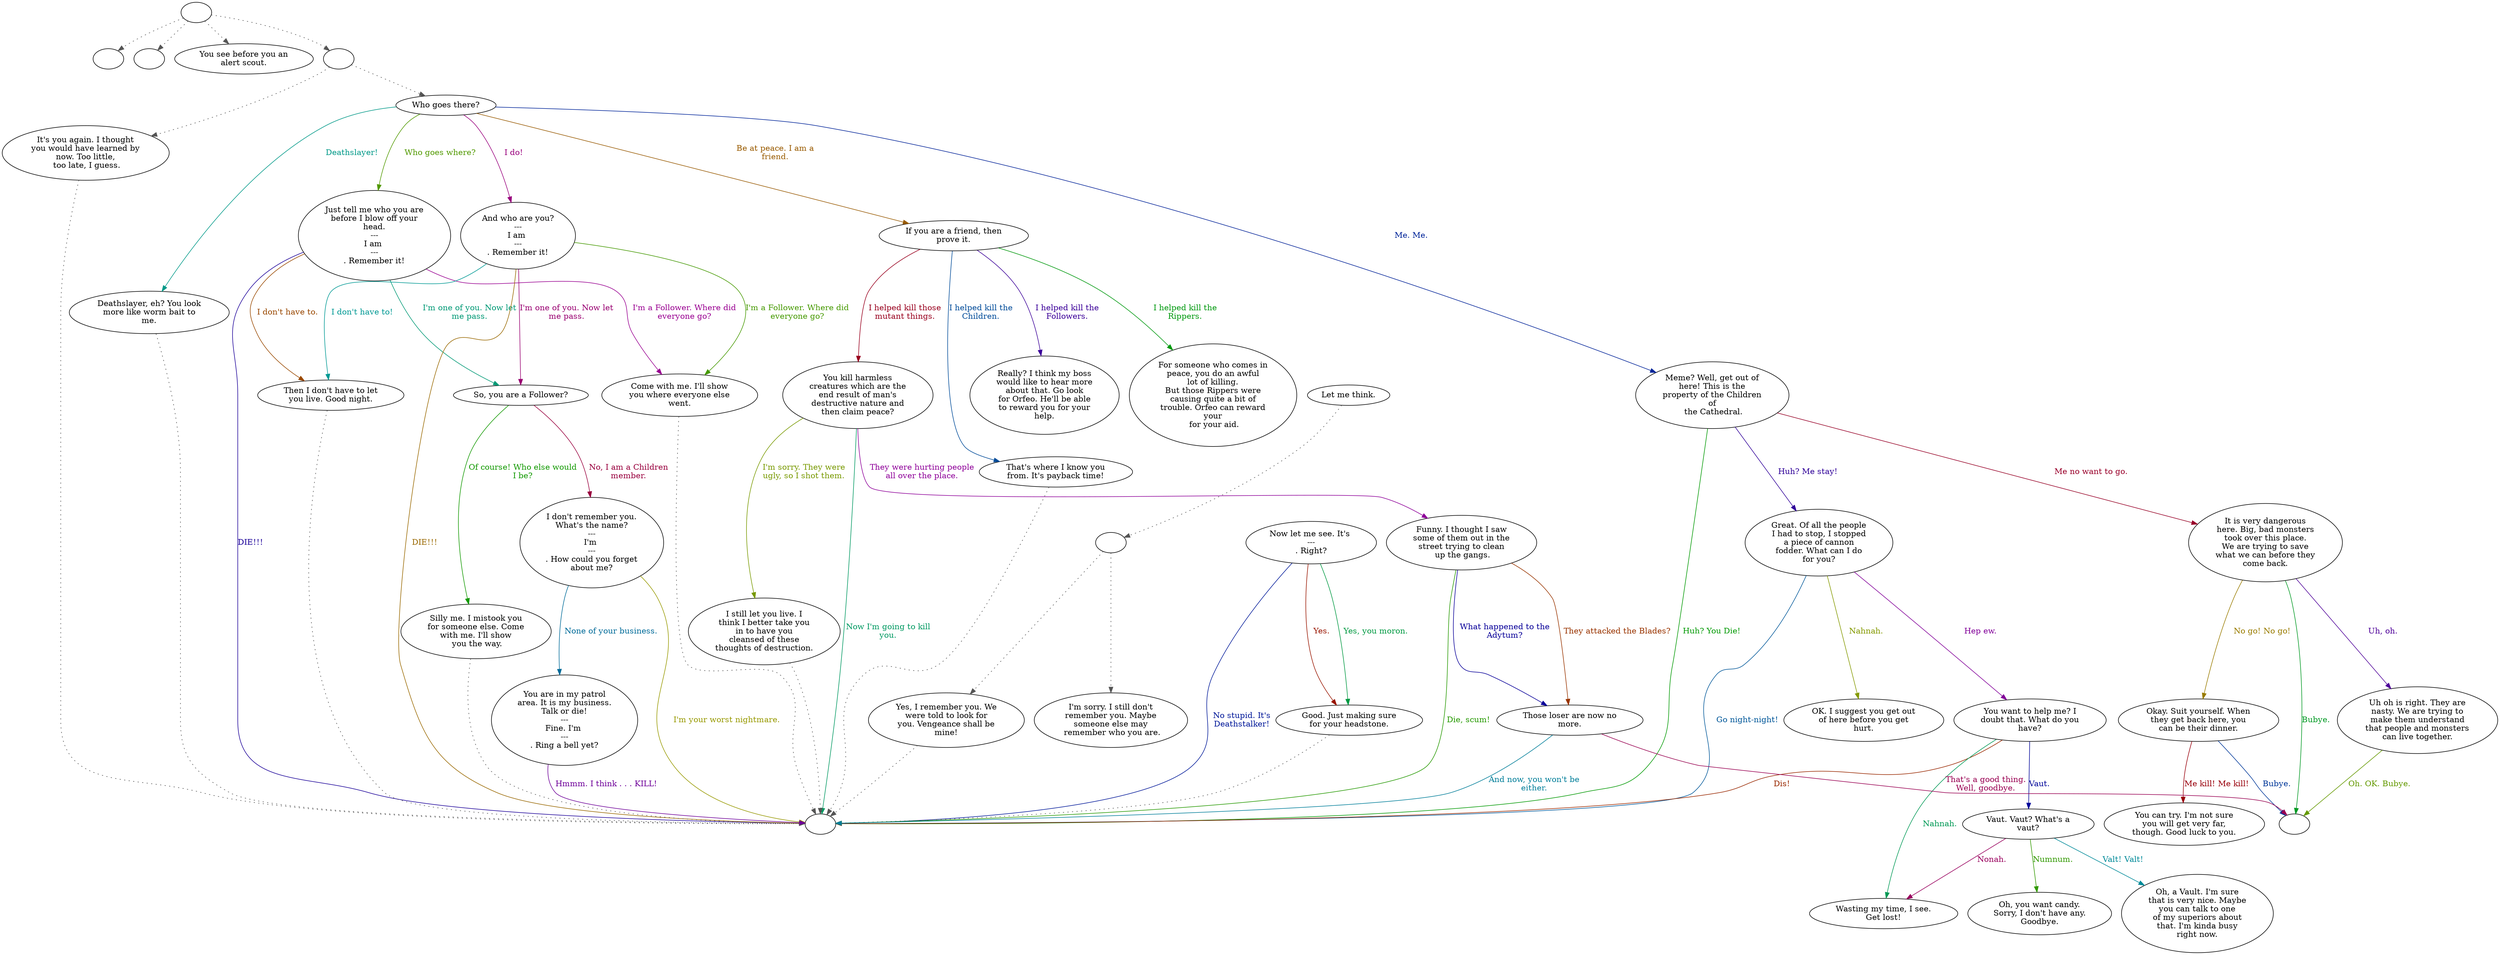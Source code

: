digraph CHDSCOUT {
  "start" [style=filled       fillcolor="#FFFFFF"       color="#000000"]
  "start" -> "critter_p_proc" [style=dotted color="#555555"]
  "start" -> "destroy_p_proc" [style=dotted color="#555555"]
  "start" -> "look_at_p_proc" [style=dotted color="#555555"]
  "start" -> "talk_p_proc" [style=dotted color="#555555"]
  "start" [label=""]
  "critter_p_proc" [style=filled       fillcolor="#FFFFFF"       color="#000000"]
  "critter_p_proc" [label=""]
  "destroy_p_proc" [style=filled       fillcolor="#FFFFFF"       color="#000000"]
  "destroy_p_proc" [label=""]
  "look_at_p_proc" [style=filled       fillcolor="#FFFFFF"       color="#000000"]
  "look_at_p_proc" [label="You see before you an\nalert scout."]
  "talk_p_proc" [style=filled       fillcolor="#FFFFFF"       color="#000000"]
  "talk_p_proc" -> "ChdScout35" [style=dotted color="#555555"]
  "talk_p_proc" -> "ChdScout0" [style=dotted color="#555555"]
  "talk_p_proc" [label=""]
  "ChdScout0" [style=filled       fillcolor="#FFFFFF"       color="#000000"]
  "ChdScout0" [label="Who goes there?"]
  "ChdScout0" -> "ChdScout1" [label="Me. Me." color="#002499" fontcolor="#002499"]
  "ChdScout0" -> "ChdScout13" [label="Who goes where?" color="#519900" fontcolor="#519900"]
  "ChdScout0" -> "ChdScout25" [label="I do!" color="#99007D" fontcolor="#99007D"]
  "ChdScout0" -> "ChdScout26" [label="Deathslayer!" color="#009988" fontcolor="#009988"]
  "ChdScout0" -> "ChdScout27" [label="Be at peace. I am a\nfriend." color="#995B00" fontcolor="#995B00"]
  "ChdScout1" [style=filled       fillcolor="#FFFFFF"       color="#000000"]
  "ChdScout1" [label="Meme? Well, get out of\nhere! This is the\nproperty of the Children\nof\n the Cathedral."]
  "ChdScout1" -> "ChdScout2" [label="Huh? Me stay!" color="#2F0099" fontcolor="#2F0099"]
  "ChdScout1" -> "combat" [label="Huh? You Die!" color="#009902" fontcolor="#009902"]
  "ChdScout1" -> "ChdScout9" [label="Me no want to go." color="#99002A" fontcolor="#99002A"]
  "ChdScout2" [style=filled       fillcolor="#FFFFFF"       color="#000000"]
  "ChdScout2" [label="Great. Of all the people\nI had to stop, I stopped\na piece of cannon\nfodder. What can I do\nfor you?"]
  "ChdScout2" -> "combat" [label="Go night-night!" color="#005799" fontcolor="#005799"]
  "ChdScout2" -> "ChdScout3" [label="Nahnah." color="#849900" fontcolor="#849900"]
  "ChdScout2" -> "ChdScout4" [label="Hep ew." color="#820099" fontcolor="#820099"]
  "ChdScout3" [style=filled       fillcolor="#FFFFFF"       color="#000000"]
  "ChdScout3" [label="OK. I suggest you get out\nof here before you get\nhurt."]
  "ChdScout4" [style=filled       fillcolor="#FFFFFF"       color="#000000"]
  "ChdScout4" [label="You want to help me? I\ndoubt that. What do you\nhave?"]
  "ChdScout4" -> "ChdScout5" [label="Nahnah." color="#009955" fontcolor="#009955"]
  "ChdScout4" -> "combat" [label="Dis!" color="#992800" fontcolor="#992800"]
  "ChdScout4" -> "ChdScout6" [label="Vaut." color="#000499" fontcolor="#000499"]
  "ChdScout5" [style=filled       fillcolor="#FFFFFF"       color="#000000"]
  "ChdScout5" [label="Wasting my time, I see.\nGet lost!"]
  "ChdScout6" [style=filled       fillcolor="#FFFFFF"       color="#000000"]
  "ChdScout6" [label="Vaut. Vaut? What's a\nvaut?"]
  "ChdScout6" -> "ChdScout7" [label="Numnum." color="#319900" fontcolor="#319900"]
  "ChdScout6" -> "ChdScout5" [label="Nonah." color="#99005E" fontcolor="#99005E"]
  "ChdScout6" -> "ChdScout8" [label="Valt! Valt!" color="#008A99" fontcolor="#008A99"]
  "ChdScout7" [style=filled       fillcolor="#FFFFFF"       color="#000000"]
  "ChdScout7" [label="Oh, you want candy.\nSorry, I don't have any.\nGoodbye."]
  "ChdScout8" [style=filled       fillcolor="#FFFFFF"       color="#000000"]
  "ChdScout8" [label="Oh, a Vault. I'm sure\nthat is very nice. Maybe\nyou can talk to one\nof my superiors about\nthat. I'm kinda busy\nright now."]
  "ChdScout9" [style=filled       fillcolor="#FFFFFF"       color="#000000"]
  "ChdScout9" [label="It is very dangerous\nhere. Big, bad monsters\ntook over this place.\nWe are trying to save\nwhat we can before they\ncome back."]
  "ChdScout9" -> "ChdScout10" [label="No go! No go!" color="#997B00" fontcolor="#997B00"]
  "ChdScout9" -> "ChdScout12" [label="Uh, oh." color="#4E0099" fontcolor="#4E0099"]
  "ChdScout9" -> "ChdScoutend" [label="Bubye." color="#009922" fontcolor="#009922"]
  "ChdScout10" [style=filled       fillcolor="#FFFFFF"       color="#000000"]
  "ChdScout10" [label="Okay. Suit yourself. When\nthey get back here, you\ncan be their dinner."]
  "ChdScout10" -> "ChdScout11" [label="Me kill! Me kill!" color="#99000B" fontcolor="#99000B"]
  "ChdScout10" -> "ChdScoutend" [label="Bubye." color="#003799" fontcolor="#003799"]
  "ChdScout11" [style=filled       fillcolor="#FFFFFF"       color="#000000"]
  "ChdScout11" [label="You can try. I'm not sure\nyou will get very far,\nthough. Good luck to you."]
  "ChdScout12" [style=filled       fillcolor="#FFFFFF"       color="#000000"]
  "ChdScout12" [label="Uh oh is right. They are\nnasty. We are trying to\nmake them understand\nthat people and monsters\ncan live together."]
  "ChdScout12" -> "ChdScoutend" [label="Oh. OK. Bubye." color="#649900" fontcolor="#649900"]
  "ChdScout13" [style=filled       fillcolor="#FFFFFF"       color="#000000"]
  "ChdScout13" [label="Just tell me who you are\nbefore I blow off your\nhead.\n---\nI am \n---\n. Remember it!"]
  "ChdScout13" -> "ChdScout14" [label="I'm a Follower. Where did\neveryone go?" color="#990091" fontcolor="#990091"]
  "ChdScout13" -> "ChdScout15" [label="I'm one of you. Now let\nme pass." color="#009975" fontcolor="#009975"]
  "ChdScout13" -> "ChdScout24" [label="I don't have to." color="#994800" fontcolor="#994800"]
  "ChdScout13" -> "combat" [label="DIE!!!" color="#1B0099" fontcolor="#1B0099"]
  "ChdScout14" [style=filled       fillcolor="#FFFFFF"       color="#000000"]
  "ChdScout14" -> "combat" [style=dotted color="#555555"]
  "ChdScout14" [label="Come with me. I'll show\nyou where everyone else\nwent."]
  "ChdScout15" [style=filled       fillcolor="#FFFFFF"       color="#000000"]
  "ChdScout15" [label="So, you are a Follower?"]
  "ChdScout15" -> "ChdScout16" [label="Of course! Who else would\nI be?" color="#119900" fontcolor="#119900"]
  "ChdScout15" -> "ChdScout17" [label="No, I am a Children\nmember." color="#99003E" fontcolor="#99003E"]
  "ChdScout16" [style=filled       fillcolor="#FFFFFF"       color="#000000"]
  "ChdScout16" -> "combat" [style=dotted color="#555555"]
  "ChdScout16" [label="Silly me. I mistook you\nfor someone else. Come\nwith me. I'll show\n you the way."]
  "ChdScout17" [style=filled       fillcolor="#FFFFFF"       color="#000000"]
  "ChdScout17" [label="I don't remember you.\nWhat's the name?\n---\nI'm \n---\n. How could you forget\nabout me?"]
  "ChdScout17" -> "ChdScout20" [label="None of your business." color="#006B99" fontcolor="#006B99"]
  "ChdScout17" -> "combat" [label="I'm your worst nightmare." color="#979900" fontcolor="#979900"]
  "ChdScout17a" [style=filled       fillcolor="#FFFFFF"       color="#000000"]
  "ChdScout17a" -> "ChdScout18" [style=dotted color="#555555"]
  "ChdScout17a" -> "ChdScout19" [style=dotted color="#555555"]
  "ChdScout17a" [label=""]
  "ChdScout18" [style=filled       fillcolor="#FFFFFF"       color="#000000"]
  "ChdScout18" [label="I'm sorry. I still don't\nremember you. Maybe\nsomeone else may\n remember who you are."]
  "ChdScout19" [style=filled       fillcolor="#FFFFFF"       color="#000000"]
  "ChdScout19" -> "combat" [style=dotted color="#555555"]
  "ChdScout19" [label="Yes, I remember you. We\nwere told to look for\nyou. Vengeance shall be\nmine!"]
  "ChdScout20" [style=filled       fillcolor="#FFFFFF"       color="#000000"]
  "ChdScout20" [label="You are in my patrol\narea. It is my business.\nTalk or die!\n---\nFine. I'm \n---\n. Ring a bell yet?"]
  "ChdScout20" -> "combat" [label="Hmmm. I think . . . KILL!" color="#6E0099" fontcolor="#6E0099"]
  "ChdScout21" [style=filled       fillcolor="#FFFFFF"       color="#000000"]
  "ChdScout21" -> "ChdScout17a" [style=dotted color="#555555"]
  "ChdScout21" [label="Let me think."]
  "ChdScout22" [style=filled       fillcolor="#FFFFFF"       color="#000000"]
  "ChdScout22" [label="Now let me see. It's \n---\n. Right?"]
  "ChdScout22" -> "ChdScout23" [label="Yes, you moron." color="#009941" fontcolor="#009941"]
  "ChdScout22" -> "ChdScout23" [label="Yes." color="#991500" fontcolor="#991500"]
  "ChdScout22" -> "combat" [label="No stupid. It's\nDeathstalker!" color="#001899" fontcolor="#001899"]
  "ChdScout23" [style=filled       fillcolor="#FFFFFF"       color="#000000"]
  "ChdScout23" -> "combat" [style=dotted color="#555555"]
  "ChdScout23" [label="Good. Just making sure\nfor your headstone."]
  "ChdScout24" [style=filled       fillcolor="#FFFFFF"       color="#000000"]
  "ChdScout24" -> "combat" [style=dotted color="#555555"]
  "ChdScout24" [label="Then I don't have to let\nyou live. Good night."]
  "ChdScout25" [style=filled       fillcolor="#FFFFFF"       color="#000000"]
  "ChdScout25" [label="And who are you?\n---\nI am \n---\n. Remember it!"]
  "ChdScout25" -> "ChdScout14" [label="I'm a Follower. Where did\neveryone go?" color="#459900" fontcolor="#459900"]
  "ChdScout25" -> "ChdScout15" [label="I'm one of you. Now let\nme pass." color="#990071" fontcolor="#990071"]
  "ChdScout25" -> "ChdScout24" [label="I don't have to!" color="#009994" fontcolor="#009994"]
  "ChdScout25" -> "combat" [label="DIE!!!" color="#996800" fontcolor="#996800"]
  "ChdScout26" [style=filled       fillcolor="#FFFFFF"       color="#000000"]
  "ChdScout26" -> "combat" [style=dotted color="#555555"]
  "ChdScout26" [label="Deathslayer, eh? You look\nmore like worm bait to\nme."]
  "ChdScout27" [style=filled       fillcolor="#FFFFFF"       color="#000000"]
  "ChdScout27" [label="If you are a friend, then\nprove it."]
  "ChdScout27" -> "ChdScout28" [label="I helped kill the\nFollowers." color="#3B0099" fontcolor="#3B0099"]
  "ChdScout27" -> "ChdScout29" [label="I helped kill the\nRippers." color="#00990E" fontcolor="#00990E"]
  "ChdScout27" -> "ChdScout30" [label="I helped kill those\nmutant things." color="#99001E" fontcolor="#99001E"]
  "ChdScout27" -> "ChdScout34" [label="I helped kill the\nChildren." color="#004B99" fontcolor="#004B99"]
  "ChdScout28" [style=filled       fillcolor="#FFFFFF"       color="#000000"]
  "ChdScout28" [label="Really? I think my boss\nwould like to hear more\nabout that. Go look\nfor Orfeo. He'll be able\nto reward you for your\nhelp."]
  "ChdScout29" [style=filled       fillcolor="#FFFFFF"       color="#000000"]
  "ChdScout29" [label="For someone who comes in\npeace, you do an awful\nlot of killing.\nBut those Rippers were\ncausing quite a bit of\ntrouble. Orfeo can reward\nyour\n for your aid."]
  "ChdScout30" [style=filled       fillcolor="#FFFFFF"       color="#000000"]
  "ChdScout30" [label="You kill harmless\ncreatures which are the\nend result of man's\ndestructive nature and\nthen claim peace?"]
  "ChdScout30" -> "ChdScout31" [label="I'm sorry. They were\nugly, so I shot them." color="#789900" fontcolor="#789900"]
  "ChdScout30" -> "ChdScout32" [label="They were hurting people\nall over the place." color="#8E0099" fontcolor="#8E0099"]
  "ChdScout30" -> "combat" [label="Now I'm going to kill\nyou." color="#009961" fontcolor="#009961"]
  "ChdScout31" [style=filled       fillcolor="#FFFFFF"       color="#000000"]
  "ChdScout31" -> "combat" [style=dotted color="#555555"]
  "ChdScout31" [label="I still let you live. I\nthink I better take you\nin to have you\ncleansed of these\nthoughts of destruction."]
  "ChdScout32" [style=filled       fillcolor="#FFFFFF"       color="#000000"]
  "ChdScout32" [label="Funny. I thought I saw\nsome of them out in the\nstreet trying to clean\n up the gangs."]
  "ChdScout32" -> "ChdScout33" [label="They attacked the Blades?" color="#993400" fontcolor="#993400"]
  "ChdScout32" -> "ChdScout33" [label="What happened to the\nAdytum?" color="#080099" fontcolor="#080099"]
  "ChdScout32" -> "combat" [label="Die, scum!" color="#259900" fontcolor="#259900"]
  "ChdScout33" [style=filled       fillcolor="#FFFFFF"       color="#000000"]
  "ChdScout33" [label="Those loser are now no\nmore."]
  "ChdScout33" -> "ChdScoutend" [label="That's a good thing.\nWell, goodbye." color="#990052" fontcolor="#990052"]
  "ChdScout33" -> "combat" [label="And now, you won't be\neither." color="#007E99" fontcolor="#007E99"]
  "ChdScout34" [style=filled       fillcolor="#FFFFFF"       color="#000000"]
  "ChdScout34" -> "combat" [style=dotted color="#555555"]
  "ChdScout34" [label="That's where I know you\nfrom. It's payback time!"]
  "ChdScout35" [style=filled       fillcolor="#FFFFFF"       color="#000000"]
  "ChdScout35" -> "combat" [style=dotted color="#555555"]
  "ChdScout35" [label="It's you again. I thought\nyou would have learned by\nnow. Too little,\n too late, I guess."]
  "ChdScoutend" [style=filled       fillcolor="#FFFFFF"       color="#000000"]
  "ChdScoutend" [label=""]
  "combat" [style=filled       fillcolor="#FFFFFF"       color="#000000"]
  "combat" [label=""]
}
